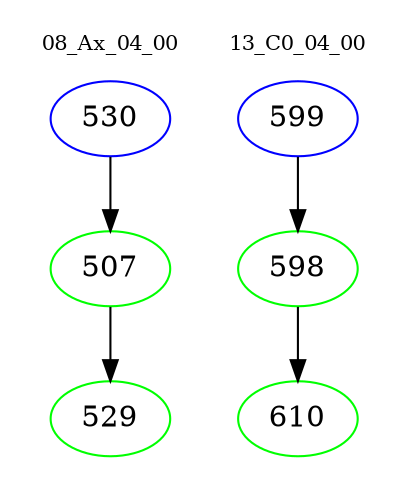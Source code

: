 digraph{
subgraph cluster_0 {
color = white
label = "08_Ax_04_00";
fontsize=10;
T0_530 [label="530", color="blue"]
T0_530 -> T0_507 [color="black"]
T0_507 [label="507", color="green"]
T0_507 -> T0_529 [color="black"]
T0_529 [label="529", color="green"]
}
subgraph cluster_1 {
color = white
label = "13_C0_04_00";
fontsize=10;
T1_599 [label="599", color="blue"]
T1_599 -> T1_598 [color="black"]
T1_598 [label="598", color="green"]
T1_598 -> T1_610 [color="black"]
T1_610 [label="610", color="green"]
}
}
